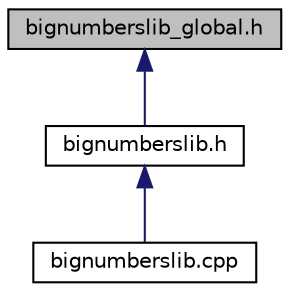 digraph "bignumberslib_global.h"
{
 // LATEX_PDF_SIZE
  edge [fontname="Helvetica",fontsize="10",labelfontname="Helvetica",labelfontsize="10"];
  node [fontname="Helvetica",fontsize="10",shape=record];
  Node2 [label="bignumberslib_global.h",height=0.2,width=0.4,color="black", fillcolor="grey75", style="filled", fontcolor="black",tooltip=" "];
  Node2 -> Node3 [dir="back",color="midnightblue",fontsize="10",style="solid",fontname="Helvetica"];
  Node3 [label="bignumberslib.h",height=0.2,width=0.4,color="black", fillcolor="white", style="filled",URL="$df/d13/bignumberslib_8h.html",tooltip=" "];
  Node3 -> Node4 [dir="back",color="midnightblue",fontsize="10",style="solid",fontname="Helvetica"];
  Node4 [label="bignumberslib.cpp",height=0.2,width=0.4,color="black", fillcolor="white", style="filled",URL="$db/d0f/bignumberslib_8cpp.html",tooltip=" "];
}
